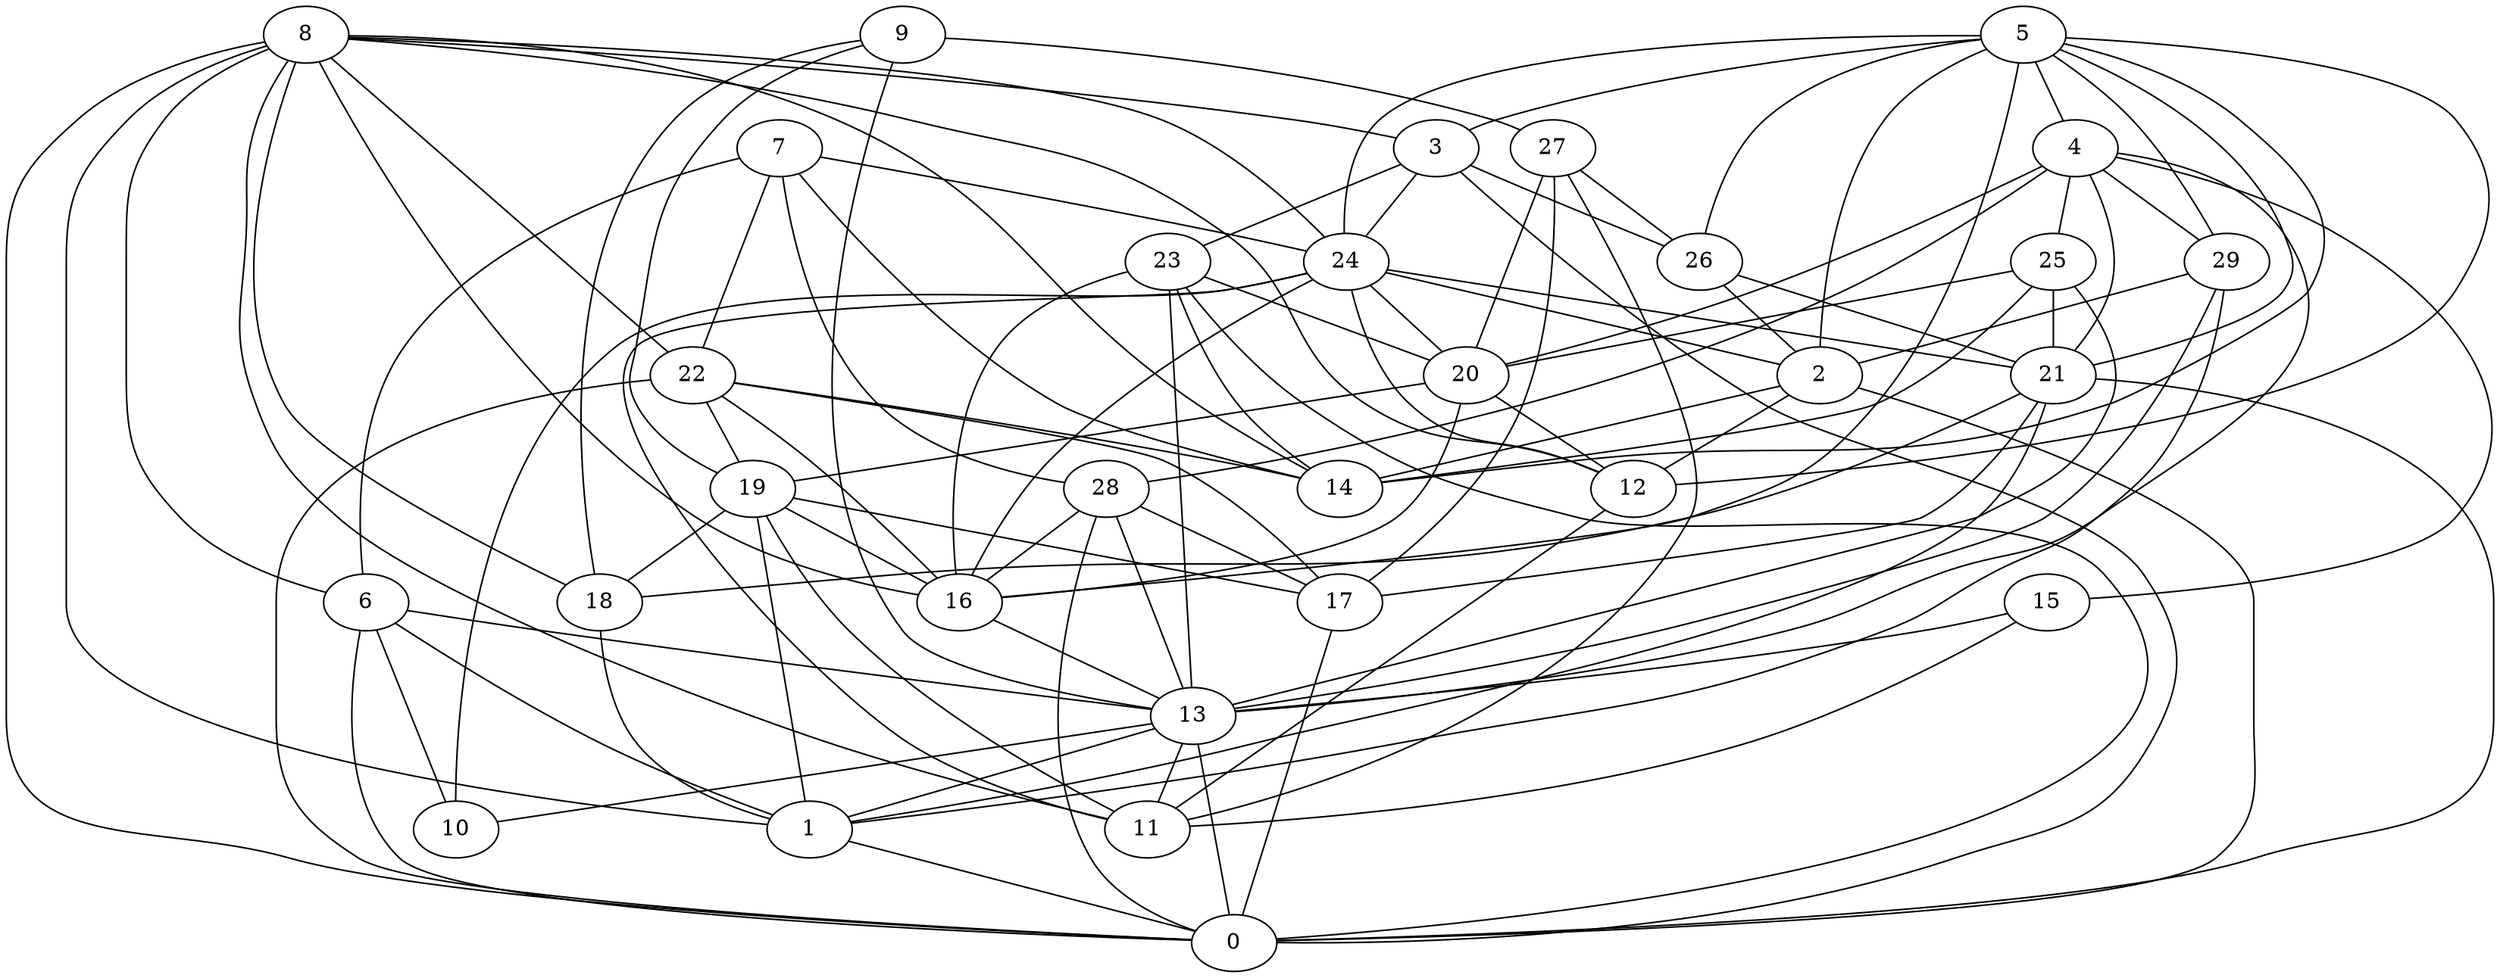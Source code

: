 digraph GG_graph {

subgraph G_graph {
edge [color = black]
"12" -> "11" [dir = none]
"1" -> "0" [dir = none]
"9" -> "13" [dir = none]
"9" -> "27" [dir = none]
"9" -> "18" [dir = none]
"22" -> "17" [dir = none]
"22" -> "14" [dir = none]
"22" -> "19" [dir = none]
"22" -> "0" [dir = none]
"22" -> "16" [dir = none]
"26" -> "21" [dir = none]
"19" -> "16" [dir = none]
"19" -> "11" [dir = none]
"19" -> "18" [dir = none]
"19" -> "1" [dir = none]
"19" -> "17" [dir = none]
"16" -> "13" [dir = none]
"6" -> "1" [dir = none]
"6" -> "10" [dir = none]
"6" -> "0" [dir = none]
"3" -> "23" [dir = none]
"3" -> "0" [dir = none]
"3" -> "24" [dir = none]
"3" -> "26" [dir = none]
"8" -> "11" [dir = none]
"8" -> "24" [dir = none]
"8" -> "0" [dir = none]
"8" -> "16" [dir = none]
"8" -> "14" [dir = none]
"8" -> "3" [dir = none]
"8" -> "1" [dir = none]
"8" -> "18" [dir = none]
"8" -> "6" [dir = none]
"5" -> "14" [dir = none]
"5" -> "26" [dir = none]
"5" -> "29" [dir = none]
"5" -> "4" [dir = none]
"5" -> "16" [dir = none]
"5" -> "21" [dir = none]
"5" -> "3" [dir = none]
"5" -> "12" [dir = none]
"18" -> "1" [dir = none]
"20" -> "16" [dir = none]
"24" -> "20" [dir = none]
"24" -> "10" [dir = none]
"24" -> "2" [dir = none]
"24" -> "16" [dir = none]
"24" -> "21" [dir = none]
"24" -> "11" [dir = none]
"4" -> "28" [dir = none]
"4" -> "25" [dir = none]
"4" -> "29" [dir = none]
"4" -> "15" [dir = none]
"4" -> "21" [dir = none]
"21" -> "1" [dir = none]
"21" -> "18" [dir = none]
"21" -> "0" [dir = none]
"21" -> "17" [dir = none]
"23" -> "20" [dir = none]
"23" -> "14" [dir = none]
"23" -> "0" [dir = none]
"2" -> "12" [dir = none]
"2" -> "0" [dir = none]
"2" -> "14" [dir = none]
"25" -> "20" [dir = none]
"25" -> "14" [dir = none]
"25" -> "21" [dir = none]
"27" -> "11" [dir = none]
"27" -> "17" [dir = none]
"27" -> "26" [dir = none]
"27" -> "20" [dir = none]
"7" -> "6" [dir = none]
"7" -> "14" [dir = none]
"7" -> "22" [dir = none]
"7" -> "28" [dir = none]
"17" -> "0" [dir = none]
"28" -> "0" [dir = none]
"28" -> "17" [dir = none]
"28" -> "13" [dir = none]
"13" -> "11" [dir = none]
"13" -> "0" [dir = none]
"13" -> "10" [dir = none]
"29" -> "2" [dir = none]
"29" -> "1" [dir = none]
"29" -> "13" [dir = none]
"15" -> "11" [dir = none]
"15" -> "13" [dir = none]
"5" -> "2" [dir = none]
"8" -> "12" [dir = none]
"20" -> "19" [dir = none]
"8" -> "22" [dir = none]
"20" -> "12" [dir = none]
"23" -> "13" [dir = none]
"25" -> "13" [dir = none]
"23" -> "16" [dir = none]
"7" -> "24" [dir = none]
"9" -> "19" [dir = none]
"24" -> "12" [dir = none]
"4" -> "20" [dir = none]
"13" -> "1" [dir = none]
"28" -> "16" [dir = none]
"5" -> "24" [dir = none]
"4" -> "13" [dir = none]
"26" -> "2" [dir = none]
"6" -> "13" [dir = none]
}

}
